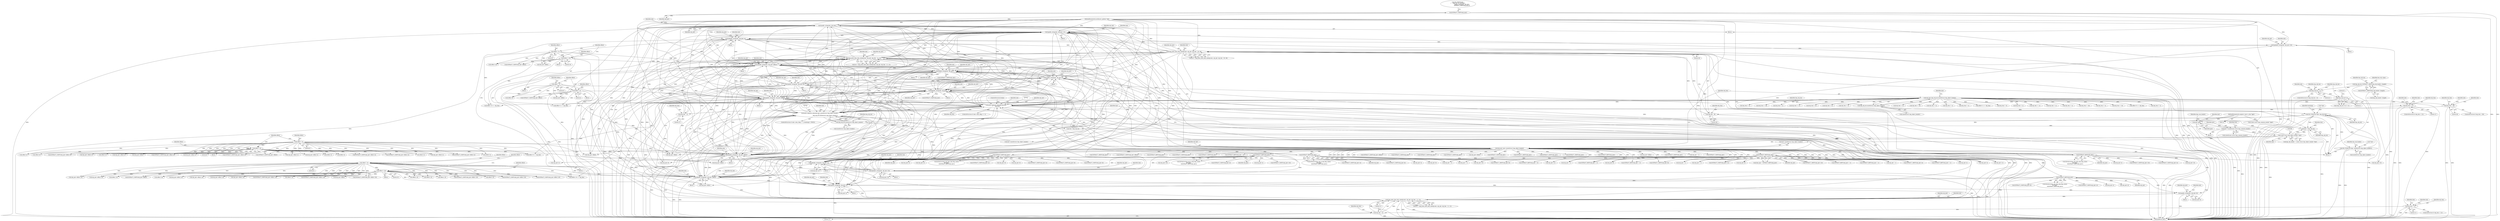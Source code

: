 digraph "0_tcpdump_d97e94223720684c6aa740ff219e0d19426c2220@pointer" {
"1000557" [label="(Call,EXTRACT_32BITS(obj_tptr))"];
"1000554" [label="(Call,ipaddr_string(ndo, obj_tptr))"];
"1001828" [label="(Call,ipaddr_string(ndo, obj_tptr+12))"];
"1000905" [label="(Call,lmp_print_data_link_subobjs(ndo, obj_tptr, obj_tlen - 36, 36))"];
"1000894" [label="(Call,ip6addr_string(ndo, obj_tptr+20))"];
"1000883" [label="(Call,ip6addr_string(ndo, obj_tptr+4))"];
"1000973" [label="(Call,lmp_print_data_link_subobjs(ndo, obj_tptr, obj_tlen - 12, 12))"];
"1001560" [label="(Call,ip6addr_string(ndo, obj_tptr+offset))"];
"1001195" [label="(Call,ipaddr_string(ndo, obj_tptr+offset))"];
"1000835" [label="(Call,lmp_print_data_link_subobjs(ndo, obj_tptr, obj_tlen - 12, 12))"];
"1000824" [label="(Call,ipaddr_string(ndo, obj_tptr+8))"];
"1000813" [label="(Call,ipaddr_string(ndo, obj_tptr+4))"];
"1001304" [label="(Call,ip6addr_string(ndo, obj_tptr+offset))"];
"1000721" [label="(Call,ip6addr_string(ndo, obj_tptr+20))"];
"1000710" [label="(Call,ip6addr_string(ndo, obj_tptr+4))"];
"1001924" [label="(Call,print_unknown_data(ndo,tptr+sizeof(struct lmp_object_header),\"\n\t    \",\n                               lmp_obj_len-sizeof(struct lmp_object_header)))"];
"1001908" [label="(Call,print_unknown_data(ndo,obj_tptr,\"\n\t    \",obj_tlen))"];
"1001530" [label="(Call,ipaddr_string(ndo, obj_tptr+offset))"];
"1000445" [label="(Call,ip6addr_string(ndo, obj_tptr))"];
"1000673" [label="(Call,ipaddr_string(ndo, obj_tptr+8))"];
"1000662" [label="(Call,ipaddr_string(ndo, obj_tptr+4))"];
"1000421" [label="(Call,ipaddr_string(ndo, obj_tptr))"];
"1000111" [label="(MethodParameterIn,netdissect_options *ndo)"];
"1000342" [label="(Call,obj_tptr=tptr+sizeof(struct lmp_object_header))"];
"1000265" [label="(Call,(const struct lmp_object_header *)tptr)"];
"1001935" [label="(Call,tptr+=lmp_obj_len)"];
"1000354" [label="(Call,ND_TCHECK2(*tptr, lmp_obj_len))"];
"1000258" [label="(Call,ND_TCHECK2(*tptr, sizeof(struct lmp_object_header)))"];
"1000350" [label="(Call,lmp_obj_len-sizeof(struct lmp_object_header))"];
"1000332" [label="(Call,lmp_obj_len % 4)"];
"1000321" [label="(Call,lmp_obj_len < 4)"];
"1000268" [label="(Call,lmp_obj_len=EXTRACT_16BITS(lmp_obj_header->length))"];
"1000270" [label="(Call,EXTRACT_16BITS(lmp_obj_header->length))"];
"1001931" [label="(Call,lmp_obj_len-sizeof(struct lmp_object_header))"];
"1000245" [label="(Call,tptr+=sizeof(const struct lmp_common_header))"];
"1000128" [label="(Call,tptr=pptr)"];
"1000112" [label="(MethodParameterIn,register const u_char *pptr)"];
"1000654" [label="(Call,EXTRACT_8BITS(obj_tptr))"];
"1001514" [label="(Call,offset = 0)"];
"1001539" [label="(Call,offset+=4)"];
"1000348" [label="(Call,obj_tlen=lmp_obj_len-sizeof(struct lmp_object_header))"];
"1000702" [label="(Call,EXTRACT_8BITS(obj_tptr))"];
"1001392" [label="(Call,offset+=20)"];
"1001288" [label="(Call,offset = 0)"];
"1000805" [label="(Call,EXTRACT_8BITS(obj_tptr))"];
"1000838" [label="(Call,obj_tlen - 12)"];
"1000788" [label="(Call,obj_tlen < 12)"];
"1001179" [label="(Call,offset = 0)"];
"1001283" [label="(Call,offset+=8)"];
"1001544" [label="(Call,offset = 0)"];
"1001569" [label="(Call,offset+=16)"];
"1000945" [label="(Call,EXTRACT_8BITS(obj_tptr))"];
"1000976" [label="(Call,obj_tlen - 12)"];
"1000928" [label="(Call,obj_tlen < 12)"];
"1000875" [label="(Call,EXTRACT_8BITS(obj_tptr))"];
"1000908" [label="(Call,obj_tlen - 36)"];
"1000858" [label="(Call,obj_tlen < 36)"];
"1001708" [label="(Call,EXTRACT_8BITS(obj_tptr))"];
"1001706" [label="(Call,link_type = EXTRACT_8BITS(obj_tptr))"];
"1001197" [label="(Call,obj_tptr+offset)"];
"1001544" [label="(Call,offset = 0)"];
"1001359" [label="(Call,EXTRACT_32BITS(obj_tptr+offset+16))"];
"1000269" [label="(Identifier,lmp_obj_len)"];
"1001413" [label="(Call,EXTRACT_32BITS(obj_tptr+offset))"];
"1000858" [label="(Call,obj_tlen < 36)"];
"1000953" [label="(Call,EXTRACT_32BITS(obj_tptr+4))"];
"1000968" [label="(Call,obj_tptr+8)"];
"1001933" [label="(Call,sizeof(struct lmp_object_header))"];
"1000352" [label="(Call,sizeof(struct lmp_object_header))"];
"1000258" [label="(Call,ND_TCHECK2(*tptr, sizeof(struct lmp_object_header)))"];
"1001912" [label="(Identifier,obj_tlen)"];
"1000655" [label="(Identifier,obj_tptr)"];
"1001348" [label="(Call,obj_tptr+offset+16)"];
"1001809" [label="(Call,EXTRACT_16BITS(obj_tptr+8))"];
"1001652" [label="(Call,EXTRACT_32BITS(obj_tptr))"];
"1000424" [label="(Call,EXTRACT_32BITS(obj_tptr))"];
"1000264" [label="(Identifier,lmp_obj_header)"];
"1000685" [label="(Call,obj_tlen != 36)"];
"1000718" [label="(Identifier,obj_tptr)"];
"1001930" [label="(Literal,\"\n\t    \")"];
"1000388" [label="(Call,EXTRACT_32BITS(obj_tptr))"];
"1001770" [label="(Call,EXTRACT_8BITS(obj_tptr + 2))"];
"1001322" [label="(Call,obj_tptr+offset+16)"];
"1000522" [label="(Call,EXTRACT_32BITS(obj_tptr))"];
"1000901" [label="(Identifier,obj_tptr)"];
"1001560" [label="(Call,ip6addr_string(ndo, obj_tptr+offset))"];
"1000813" [label="(Call,ipaddr_string(ndo, obj_tptr+4))"];
"1000446" [label="(Identifier,ndo)"];
"1000971" [label="(Call,ret = lmp_print_data_link_subobjs(ndo, obj_tptr, obj_tlen - 12, 12))"];
"1001332" [label="(Call,obj_tptr+offset+16)"];
"1000654" [label="(Call,EXTRACT_8BITS(obj_tptr))"];
"1001284" [label="(Identifier,offset)"];
"1000875" [label="(Call,EXTRACT_8BITS(obj_tptr))"];
"1001311" [label="(Identifier,obj_tptr)"];
"1000555" [label="(Identifier,ndo)"];
"1001932" [label="(Identifier,lmp_obj_len)"];
"1000445" [label="(Call,ip6addr_string(ndo, obj_tptr))"];
"1001414" [label="(Call,obj_tptr+offset)"];
"1000841" [label="(Literal,12)"];
"1000672" [label="(Block,)"];
"1000805" [label="(Call,EXTRACT_8BITS(obj_tptr))"];
"1000911" [label="(Literal,36)"];
"1001212" [label="(Call,EXTRACT_32BITS(obj_tptr+offset+4))"];
"1000790" [label="(Literal,12)"];
"1000500" [label="(Call,EXTRACT_32BITS(obj_tptr))"];
"1001758" [label="(Call,obj_tptr + 1)"];
"1001213" [label="(Call,obj_tptr+offset+4)"];
"1001134" [label="(Call,EXTRACT_16BITS(obj_tptr))"];
"1000507" [label="(Call,obj_tlen != 4)"];
"1000799" [label="(Identifier,ndo)"];
"1001913" [label="(ControlStructure,break;)"];
"1000788" [label="(Call,obj_tlen < 12)"];
"1001857" [label="(Call,EXTRACT_32BITS(obj_tptr))"];
"1000964" [label="(Call,obj_tptr+8)"];
"1000250" [label="(Identifier,tlen)"];
"1001297" [label="(Block,)"];
"1001194" [label="(Block,)"];
"1001939" [label="(Identifier,tlen)"];
"1001251" [label="(Call,obj_tptr+offset+4)"];
"1001709" [label="(Identifier,obj_tptr)"];
"1001177" [label="(Block,)"];
"1000586" [label="(Call,EXTRACT_16BITS(obj_tptr))"];
"1001005" [label="(Call,obj_tlen != 20)"];
"1001222" [label="(Call,EXTRACT_32BITS(obj_tptr+offset+4))"];
"1001926" [label="(Call,tptr+sizeof(struct lmp_object_header))"];
"1001925" [label="(Identifier,ndo)"];
"1000909" [label="(Identifier,obj_tlen)"];
"1001546" [label="(Literal,0)"];
"1000554" [label="(Call,ipaddr_string(ndo, obj_tptr))"];
"1000333" [label="(Identifier,lmp_obj_len)"];
"1000973" [label="(Call,lmp_print_data_link_subobjs(ndo, obj_tptr, obj_tlen - 12, 12))"];
"1000354" [label="(Call,ND_TCHECK2(*tptr, lmp_obj_len))"];
"1001833" [label="(Call,EXTRACT_32BITS(obj_tptr+12))"];
"1000447" [label="(Identifier,obj_tptr)"];
"1001683" [label="(Call,EXTRACT_8BITS(obj_tptr))"];
"1001385" [label="(Call,EXTRACT_32BITS(obj_tptr+offset+16))"];
"1001548" [label="(Call,offset+16 <= obj_tlen)"];
"1001537" [label="(Identifier,obj_tptr)"];
"1000703" [label="(Identifier,obj_tptr)"];
"1001290" [label="(Literal,0)"];
"1001215" [label="(Call,offset+4)"];
"1001531" [label="(Identifier,ndo)"];
"1001909" [label="(Identifier,ndo)"];
"1000420" [label="(Block,)"];
"1000335" [label="(Literal,0)"];
"1000837" [label="(Identifier,obj_tptr)"];
"1001401" [label="(Call,offset+8 <= obj_tlen)"];
"1001911" [label="(Literal,\"\n\t    \")"];
"1000321" [label="(Call,lmp_obj_len < 4)"];
"1000423" [label="(Identifier,obj_tptr)"];
"1001734" [label="(Call,EXTRACT_8BITS(obj_tptr + 1))"];
"1001202" [label="(Identifier,obj_tptr)"];
"1001937" [label="(Identifier,lmp_obj_len)"];
"1000356" [label="(Identifier,tptr)"];
"1000342" [label="(Call,obj_tptr=tptr+sizeof(struct lmp_object_header))"];
"1001914" [label="(ControlStructure,if (ndo->ndo_vflag > 1 || hexdump==TRUE))"];
"1001708" [label="(Call,EXTRACT_8BITS(obj_tptr))"];
"1000257" [label="(Block,)"];
"1001947" [label="(MethodReturn,RET)"];
"1001377" [label="(Call,EXTRACT_32BITS(obj_tptr+offset+16))"];
"1000448" [label="(Call,EXTRACT_32BITS(obj_tptr))"];
"1000406" [label="(Call,obj_tlen != 4)"];
"1000907" [label="(Identifier,obj_tptr)"];
"1000890" [label="(Call,obj_tptr+4)"];
"1001185" [label="(Identifier,offset)"];
"1001519" [label="(Call,offset+4)"];
"1001271" [label="(Call,offset+4)"];
"1000651" [label="(Call,bittok2str(lmp_obj_te_link_flag_values,\n\t\t\t\"none\",\n\t\t\tEXTRACT_8BITS(obj_tptr)))"];
"1000556" [label="(Identifier,obj_tptr)"];
"1001518" [label="(Call,offset+4 <= obj_tlen)"];
"1000711" [label="(Identifier,ndo)"];
"1000444" [label="(Block,)"];
"1000910" [label="(Literal,36)"];
"1001196" [label="(Identifier,ndo)"];
"1001771" [label="(Call,obj_tptr + 2)"];
"1000838" [label="(Call,obj_tlen - 12)"];
"1000836" [label="(Identifier,ndo)"];
"1001532" [label="(Call,obj_tptr+offset)"];
"1000974" [label="(Identifier,ndo)"];
"1000891" [label="(Identifier,obj_tptr)"];
"1001792" [label="(Call,obj_tptr+4)"];
"1001783" [label="(Call,obj_tptr + 3)"];
"1001739" [label="(Call,obj_tptr + 1)"];
"1000664" [label="(Call,obj_tptr+4)"];
"1001277" [label="(Call,obj_tptr+offset+4)"];
"1001800" [label="(Call,EXTRACT_16BITS(obj_tptr+6))"];
"1001334" [label="(Call,offset+16)"];
"1000958" [label="(Call,EXTRACT_32BITS(obj_tptr+4))"];
"1000860" [label="(Literal,36)"];
"1001293" [label="(Call,offset+20)"];
"1000831" [label="(Identifier,obj_tptr)"];
"1001827" [label="(Block,)"];
"1000323" [label="(Literal,4)"];
"1000275" [label="(Identifier,lmp_obj_ctype)"];
"1000840" [label="(Literal,12)"];
"1001520" [label="(Identifier,offset)"];
"1000820" [label="(Call,obj_tptr+4)"];
"1001931" [label="(Call,lmp_obj_len-sizeof(struct lmp_object_header))"];
"1001253" [label="(Call,offset+4)"];
"1001591" [label="(Call,obj_tptr+offset)"];
"1000668" [label="(Call,EXTRACT_32BITS(obj_tptr+4))"];
"1000332" [label="(Call,lmp_obj_len % 4)"];
"1000830" [label="(Call,obj_tptr+8)"];
"1001304" [label="(Call,ip6addr_string(ndo, obj_tptr+offset))"];
"1000906" [label="(Identifier,ndo)"];
"1001570" [label="(Identifier,offset)"];
"1001380" [label="(Call,offset+16)"];
"1001559" [label="(Block,)"];
"1000421" [label="(Call,ipaddr_string(ndo, obj_tptr))"];
"1000929" [label="(Identifier,obj_tlen)"];
"1000675" [label="(Call,obj_tptr+8)"];
"1000357" [label="(Identifier,lmp_obj_len)"];
"1000859" [label="(Identifier,obj_tlen)"];
"1000812" [label="(Block,)"];
"1000270" [label="(Call,EXTRACT_16BITS(lmp_obj_header->length))"];
"1000717" [label="(Call,obj_tptr+4)"];
"1000132" [label="(Identifier,lmp_com_header)"];
"1000899" [label="(Call,EXTRACT_32BITS(obj_tptr+20))"];
"1001565" [label="(Call,EXTRACT_32BITS(obj_tptr+offset))"];
"1000349" [label="(Identifier,obj_tlen)"];
"1001180" [label="(Identifier,offset)"];
"1000722" [label="(Identifier,ndo)"];
"1001782" [label="(Call,EXTRACT_8BITS(obj_tptr + 3))"];
"1000864" [label="(Identifier,ndo)"];
"1000334" [label="(Literal,4)"];
"1000662" [label="(Call,ipaddr_string(ndo, obj_tptr+4))"];
"1000927" [label="(ControlStructure,if (obj_tlen < 12))"];
"1000893" [label="(Block,)"];
"1000963" [label="(Call,EXTRACT_32BITS(obj_tptr+8))"];
"1001378" [label="(Call,obj_tptr+offset+16)"];
"1001285" [label="(Literal,8)"];
"1000680" [label="(Identifier,obj_tptr)"];
"1001179" [label="(Call,offset = 0)"];
"1000794" [label="(Identifier,ndo)"];
"1001362" [label="(Call,offset+16)"];
"1001184" [label="(Call,offset+8)"];
"1001536" [label="(Call,obj_tptr+offset)"];
"1000894" [label="(Call,ip6addr_string(ndo, obj_tptr+20))"];
"1000268" [label="(Call,lmp_obj_len=EXTRACT_16BITS(lmp_obj_header->length))"];
"1001269" [label="(Call,obj_tptr+offset+4)"];
"1000129" [label="(Identifier,tptr)"];
"1000976" [label="(Call,obj_tlen - 12)"];
"1001166" [label="(Call,EXTRACT_32BITS(obj_tptr))"];
"1000905" [label="(Call,lmp_print_data_link_subobjs(ndo, obj_tptr, obj_tlen - 36, 36))"];
"1001238" [label="(Call,EXTRACT_32BITS(obj_tptr+offset+4))"];
"1001549" [label="(Call,offset+16)"];
"1001562" [label="(Call,obj_tptr+offset)"];
"1001200" [label="(Call,EXTRACT_32BITS(obj_tptr+offset))"];
"1001892" [label="(Call,obj_tptr + 3)"];
"1000246" [label="(Identifier,tptr)"];
"1001834" [label="(Call,obj_tptr+12)"];
"1001550" [label="(Identifier,offset)"];
"1001241" [label="(Call,offset+4)"];
"1000806" [label="(Identifier,obj_tptr)"];
"1000259" [label="(Call,*tptr)"];
"1001539" [label="(Call,offset+=4)"];
"1001630" [label="(Call,EXTRACT_32BITS(obj_tptr))"];
"1000247" [label="(Call,sizeof(const struct lmp_common_header))"];
"1001276" [label="(Call,EXTRACT_32BITS(obj_tptr+offset+4))"];
"1001394" [label="(Literal,20)"];
"1000939" [label="(Identifier,ndo)"];
"1000702" [label="(Call,EXTRACT_8BITS(obj_tptr))"];
"1000359" [label="(Identifier,hexdump)"];
"1001303" [label="(Block,)"];
"1001306" [label="(Call,obj_tptr+offset)"];
"1000726" [label="(Call,EXTRACT_32BITS(obj_tptr+20))"];
"1001305" [label="(Identifier,ndo)"];
"1001541" [label="(Literal,4)"];
"1001347" [label="(Call,EXTRACT_32BITS(obj_tptr+offset+16))"];
"1001516" [label="(Literal,0)"];
"1001936" [label="(Identifier,tptr)"];
"1000908" [label="(Call,obj_tlen - 36)"];
"1000571" [label="(Call,obj_tlen != 4)"];
"1000975" [label="(Identifier,obj_tptr)"];
"1000959" [label="(Call,obj_tptr+4)"];
"1001188" [label="(Block,)"];
"1000678" [label="(Call,EXTRACT_32BITS(obj_tptr+8))"];
"1001225" [label="(Call,offset+4)"];
"1000557" [label="(Call,EXTRACT_32BITS(obj_tptr))"];
"1001360" [label="(Call,obj_tptr+offset+16)"];
"1000351" [label="(Identifier,lmp_obj_len)"];
"1001697" [label="(Call,obj_tlen != 16)"];
"1001022" [label="(Call,EXTRACT_16BITS(obj_tptr))"];
"1001735" [label="(Call,obj_tptr + 1)"];
"1000895" [label="(Identifier,ndo)"];
"1001250" [label="(Call,EXTRACT_32BITS(obj_tptr+offset+4))"];
"1001545" [label="(Identifier,offset)"];
"1000885" [label="(Call,obj_tptr+4)"];
"1001613" [label="(Call,obj_tlen != 4)"];
"1000733" [label="(Call,obj_tlen != 12)"];
"1000967" [label="(Call,EXTRACT_32BITS(obj_tptr+8))"];
"1000553" [label="(Block,)"];
"1001590" [label="(Call,EXTRACT_32BITS(obj_tptr+offset))"];
"1001830" [label="(Call,obj_tptr+12)"];
"1001840" [label="(Call,obj_tlen != 8)"];
"1001350" [label="(Call,offset+16)"];
"1000824" [label="(Call,ipaddr_string(ndo, obj_tptr+8))"];
"1000130" [label="(Identifier,pptr)"];
"1000946" [label="(Identifier,obj_tptr)"];
"1000712" [label="(Call,obj_tptr+4)"];
"1000721" [label="(Call,ip6addr_string(ndo, obj_tptr+20))"];
"1000674" [label="(Identifier,ndo)"];
"1000930" [label="(Literal,12)"];
"1000882" [label="(Block,)"];
"1000133" [label="(Call,(const struct lmp_common_header *)pptr)"];
"1000245" [label="(Call,tptr+=sizeof(const struct lmp_common_header))"];
"1001279" [label="(Call,offset+4)"];
"1000112" [label="(MethodParameterIn,register const u_char *pptr)"];
"1000815" [label="(Call,obj_tptr+4)"];
"1001239" [label="(Call,obj_tptr+offset+4)"];
"1000727" [label="(Call,obj_tptr+20)"];
"1000558" [label="(Identifier,obj_tptr)"];
"1000835" [label="(Call,lmp_print_data_link_subobjs(ndo, obj_tptr, obj_tlen - 12, 12))"];
"1001908" [label="(Call,print_unknown_data(ndo,obj_tptr,\"\n\t    \",obj_tlen))"];
"1001152" [label="(Call,obj_tlen != 4)"];
"1000954" [label="(Call,obj_tptr+4)"];
"1000355" [label="(Call,*tptr)"];
"1000422" [label="(Identifier,ndo)"];
"1001530" [label="(Call,ipaddr_string(ndo, obj_tptr+offset))"];
"1001529" [label="(Block,)"];
"1001321" [label="(Call,EXTRACT_32BITS(obj_tptr+offset+16))"];
"1000934" [label="(Identifier,ndo)"];
"1001201" [label="(Call,obj_tptr+offset)"];
"1001388" [label="(Call,offset+16)"];
"1000454" [label="(Call,obj_tlen != 4)"];
"1001283" [label="(Call,offset+=8)"];
"1001292" [label="(Call,offset+20 <= obj_tlen)"];
"1001753" [label="(Call,EXTRACT_8BITS(obj_tptr + 1))"];
"1001828" [label="(Call,ipaddr_string(ndo, obj_tptr+12))"];
"1001288" [label="(Call,offset = 0)"];
"1000889" [label="(Call,EXTRACT_32BITS(obj_tptr+4))"];
"1000320" [label="(ControlStructure,if (lmp_obj_len < 4))"];
"1001754" [label="(Call,obj_tptr + 1)"];
"1000942" [label="(Call,bittok2str(lmp_obj_data_link_flag_values,\n\t\t\t\"none\",\n\t\t\tEXTRACT_8BITS(obj_tptr)))"];
"1000265" [label="(Call,(const struct lmp_object_header *)tptr)"];
"1001810" [label="(Call,obj_tptr+8)"];
"1000977" [label="(Identifier,obj_tlen)"];
"1000322" [label="(Identifier,lmp_obj_len)"];
"1001910" [label="(Identifier,obj_tptr)"];
"1001818" [label="(Call,EXTRACT_16BITS(obj_tptr+10))"];
"1000539" [label="(Call,obj_tlen != 4)"];
"1001540" [label="(Identifier,offset)"];
"1000728" [label="(Identifier,obj_tptr)"];
"1001523" [label="(Block,)"];
"1000857" [label="(ControlStructure,if (obj_tlen < 36))"];
"1000750" [label="(Call,EXTRACT_8BITS(obj_tptr))"];
"1000709" [label="(Block,)"];
"1000111" [label="(MethodParameterIn,netdissect_options *ndo)"];
"1001553" [label="(Block,)"];
"1000263" [label="(Call,lmp_obj_header = (const struct lmp_object_header *)tptr)"];
"1001757" [label="(Call,EXTRACT_8BITS(obj_tptr + 1))"];
"1000343" [label="(Identifier,obj_tptr)"];
"1000267" [label="(Identifier,tptr)"];
"1001571" [label="(Literal,16)"];
"1000128" [label="(Call,tptr=pptr)"];
"1000271" [label="(Call,lmp_obj_header->length)"];
"1000430" [label="(Call,obj_tlen != 16)"];
"1001935" [label="(Call,tptr+=lmp_obj_len)"];
"1000710" [label="(Call,ip6addr_string(ndo, obj_tptr+4))"];
"1000723" [label="(Call,obj_tptr+20)"];
"1001635" [label="(Call,obj_tlen != 4)"];
"1001566" [label="(Call,obj_tptr+offset)"];
"1001567" [label="(Identifier,obj_tptr)"];
"1001791" [label="(Call,EXTRACT_16BITS(obj_tptr+4))"];
"1000945" [label="(Call,EXTRACT_8BITS(obj_tptr))"];
"1000485" [label="(Call,obj_tlen != 4)"];
"1001119" [label="(Call,obj_tlen != 4)"];
"1001578" [label="(Call,offset+4 <= obj_tlen)"];
"1001183" [label="(Call,offset+8 <= obj_tlen)"];
"1000903" [label="(Call,ret = lmp_print_data_link_subobjs(ndo, obj_tptr, obj_tlen - 36, 36))"];
"1001569" [label="(Call,offset+=16)"];
"1001561" [label="(Identifier,ndo)"];
"1000821" [label="(Identifier,obj_tptr)"];
"1000896" [label="(Call,obj_tptr+20)"];
"1000469" [label="(Call,EXTRACT_32BITS(obj_tptr))"];
"1001902" [label="(ControlStructure,if (ndo->ndo_vflag <= 1))"];
"1001514" [label="(Call,offset = 0)"];
"1000699" [label="(Call,bittok2str(lmp_obj_te_link_flag_values,\n\t\t\t\"none\",\n\t\t\tEXTRACT_8BITS(obj_tptr)))"];
"1000716" [label="(Call,EXTRACT_32BITS(obj_tptr+4))"];
"1000344" [label="(Call,tptr+sizeof(struct lmp_object_header))"];
"1000814" [label="(Identifier,ndo)"];
"1001289" [label="(Identifier,offset)"];
"1001331" [label="(Call,EXTRACT_32BITS(obj_tptr+offset+16))"];
"1000829" [label="(Call,EXTRACT_32BITS(obj_tptr+8))"];
"1001829" [label="(Identifier,ndo)"];
"1000604" [label="(Call,obj_tlen != 8)"];
"1000548" [label="(Call,ND_PRINT((ndo, \"\n\t    Node ID: %s (0x%08x)\",\n                       ipaddr_string(ndo, obj_tptr),\n                       EXTRACT_32BITS(obj_tptr))))"];
"1001294" [label="(Identifier,offset)"];
"1000373" [label="(Call,obj_tlen != 4)"];
"1000425" [label="(Identifier,obj_tptr)"];
"1000637" [label="(Call,obj_tlen != 12)"];
"1000869" [label="(Identifier,ndo)"];
"1000884" [label="(Identifier,ndo)"];
"1000449" [label="(Identifier,obj_tptr)"];
"1000327" [label="(Identifier,ndo)"];
"1000670" [label="(Identifier,obj_tptr)"];
"1000802" [label="(Call,bittok2str(lmp_obj_data_link_flag_values,\n\t\t\t\"none\",\n\t\t\tEXTRACT_8BITS(obj_tptr)))"];
"1000819" [label="(Call,EXTRACT_32BITS(obj_tptr+4))"];
"1000669" [label="(Call,obj_tptr+4)"];
"1000619" [label="(Call,EXTRACT_32BITS(obj_tptr))"];
"1001309" [label="(Call,EXTRACT_32BITS(obj_tptr+offset))"];
"1000720" [label="(Block,)"];
"1000825" [label="(Identifier,ndo)"];
"1001738" [label="(Call,EXTRACT_8BITS(obj_tptr + 1))"];
"1000673" [label="(Call,ipaddr_string(ndo, obj_tptr+8))"];
"1001386" [label="(Call,obj_tptr+offset+16)"];
"1001310" [label="(Call,obj_tptr+offset)"];
"1000823" [label="(Block,)"];
"1000350" [label="(Call,lmp_obj_len-sizeof(struct lmp_object_header))"];
"1000331" [label="(Call,(lmp_obj_len % 4) != 0)"];
"1000883" [label="(Call,ip6addr_string(ndo, obj_tptr+4))"];
"1000928" [label="(Call,obj_tlen < 12)"];
"1001801" [label="(Call,obj_tptr+6)"];
"1001324" [label="(Call,offset+16)"];
"1000787" [label="(ControlStructure,if (obj_tlen < 12))"];
"1000900" [label="(Call,obj_tptr+20)"];
"1001268" [label="(Call,EXTRACT_32BITS(obj_tptr+offset+4))"];
"1001874" [label="(Call,obj_tlen != 4)"];
"1000789" [label="(Identifier,obj_tlen)"];
"1001938" [label="(Call,tlen-=lmp_obj_len)"];
"1001891" [label="(Call,EXTRACT_8BITS(obj_tptr + 3))"];
"1000661" [label="(Block,)"];
"1001512" [label="(Block,)"];
"1001181" [label="(Literal,0)"];
"1000679" [label="(Call,obj_tptr+8)"];
"1000833" [label="(Call,ret = lmp_print_data_link_subobjs(ndo, obj_tptr, obj_tlen - 12, 12))"];
"1000978" [label="(Literal,12)"];
"1001223" [label="(Call,obj_tptr+offset+4)"];
"1001392" [label="(Call,offset+=20)"];
"1001535" [label="(Call,EXTRACT_32BITS(obj_tptr+offset))"];
"1000663" [label="(Identifier,ndo)"];
"1001515" [label="(Identifier,offset)"];
"1000839" [label="(Identifier,obj_tlen)"];
"1001924" [label="(Call,print_unknown_data(ndo,tptr+sizeof(struct lmp_object_header),\"\n\t    \",\n                               lmp_obj_len-sizeof(struct lmp_object_header)))"];
"1000348" [label="(Call,obj_tlen=lmp_obj_len-sizeof(struct lmp_object_header))"];
"1000261" [label="(Call,sizeof(struct lmp_object_header))"];
"1001393" [label="(Identifier,offset)"];
"1001195" [label="(Call,ipaddr_string(ndo, obj_tptr+offset))"];
"1001819" [label="(Call,obj_tptr+10)"];
"1001835" [label="(Identifier,obj_tptr)"];
"1000979" [label="(Literal,12)"];
"1000114" [label="(Block,)"];
"1000872" [label="(Call,bittok2str(lmp_obj_data_link_flag_values,\n\t\t\t\"none\",\n\t\t\tEXTRACT_8BITS(obj_tptr)))"];
"1001666" [label="(Call,obj_tlen != 4)"];
"1000826" [label="(Call,obj_tptr+8)"];
"1000876" [label="(Identifier,obj_tptr)"];
"1000557" -> "1000553"  [label="AST: "];
"1000557" -> "1000558"  [label="CFG: "];
"1000558" -> "1000557"  [label="AST: "];
"1000548" -> "1000557"  [label="CFG: "];
"1000557" -> "1001947"  [label="DDG: "];
"1000557" -> "1001947"  [label="DDG: "];
"1000554" -> "1000557"  [label="DDG: "];
"1000554" -> "1000553"  [label="AST: "];
"1000554" -> "1000556"  [label="CFG: "];
"1000555" -> "1000554"  [label="AST: "];
"1000556" -> "1000554"  [label="AST: "];
"1000558" -> "1000554"  [label="CFG: "];
"1000554" -> "1001947"  [label="DDG: "];
"1000554" -> "1001947"  [label="DDG: "];
"1000554" -> "1000421"  [label="DDG: "];
"1000554" -> "1000445"  [label="DDG: "];
"1001828" -> "1000554"  [label="DDG: "];
"1000905" -> "1000554"  [label="DDG: "];
"1000973" -> "1000554"  [label="DDG: "];
"1001560" -> "1000554"  [label="DDG: "];
"1001195" -> "1000554"  [label="DDG: "];
"1000835" -> "1000554"  [label="DDG: "];
"1001304" -> "1000554"  [label="DDG: "];
"1000721" -> "1000554"  [label="DDG: "];
"1001924" -> "1000554"  [label="DDG: "];
"1001908" -> "1000554"  [label="DDG: "];
"1001530" -> "1000554"  [label="DDG: "];
"1000445" -> "1000554"  [label="DDG: "];
"1000673" -> "1000554"  [label="DDG: "];
"1000421" -> "1000554"  [label="DDG: "];
"1000111" -> "1000554"  [label="DDG: "];
"1000342" -> "1000554"  [label="DDG: "];
"1000554" -> "1000662"  [label="DDG: "];
"1000554" -> "1000710"  [label="DDG: "];
"1000554" -> "1000813"  [label="DDG: "];
"1000554" -> "1000883"  [label="DDG: "];
"1000554" -> "1000973"  [label="DDG: "];
"1000554" -> "1001195"  [label="DDG: "];
"1000554" -> "1001304"  [label="DDG: "];
"1000554" -> "1001530"  [label="DDG: "];
"1000554" -> "1001560"  [label="DDG: "];
"1000554" -> "1001828"  [label="DDG: "];
"1000554" -> "1001908"  [label="DDG: "];
"1000554" -> "1001924"  [label="DDG: "];
"1001828" -> "1001827"  [label="AST: "];
"1001828" -> "1001830"  [label="CFG: "];
"1001829" -> "1001828"  [label="AST: "];
"1001830" -> "1001828"  [label="AST: "];
"1001835" -> "1001828"  [label="CFG: "];
"1001828" -> "1001947"  [label="DDG: "];
"1001828" -> "1001947"  [label="DDG: "];
"1001828" -> "1000421"  [label="DDG: "];
"1001828" -> "1000445"  [label="DDG: "];
"1001828" -> "1000662"  [label="DDG: "];
"1001828" -> "1000710"  [label="DDG: "];
"1001828" -> "1000813"  [label="DDG: "];
"1001828" -> "1000883"  [label="DDG: "];
"1001828" -> "1000973"  [label="DDG: "];
"1001828" -> "1001195"  [label="DDG: "];
"1001828" -> "1001304"  [label="DDG: "];
"1001828" -> "1001530"  [label="DDG: "];
"1001828" -> "1001560"  [label="DDG: "];
"1000905" -> "1001828"  [label="DDG: "];
"1000973" -> "1001828"  [label="DDG: "];
"1001560" -> "1001828"  [label="DDG: "];
"1001195" -> "1001828"  [label="DDG: "];
"1000835" -> "1001828"  [label="DDG: "];
"1001304" -> "1001828"  [label="DDG: "];
"1000721" -> "1001828"  [label="DDG: "];
"1001924" -> "1001828"  [label="DDG: "];
"1001908" -> "1001828"  [label="DDG: "];
"1001530" -> "1001828"  [label="DDG: "];
"1000445" -> "1001828"  [label="DDG: "];
"1000673" -> "1001828"  [label="DDG: "];
"1000421" -> "1001828"  [label="DDG: "];
"1000111" -> "1001828"  [label="DDG: "];
"1001708" -> "1001828"  [label="DDG: "];
"1000342" -> "1001828"  [label="DDG: "];
"1001828" -> "1001908"  [label="DDG: "];
"1001828" -> "1001924"  [label="DDG: "];
"1000905" -> "1000903"  [label="AST: "];
"1000905" -> "1000911"  [label="CFG: "];
"1000906" -> "1000905"  [label="AST: "];
"1000907" -> "1000905"  [label="AST: "];
"1000908" -> "1000905"  [label="AST: "];
"1000911" -> "1000905"  [label="AST: "];
"1000903" -> "1000905"  [label="CFG: "];
"1000905" -> "1001947"  [label="DDG: "];
"1000905" -> "1001947"  [label="DDG: "];
"1000905" -> "1001947"  [label="DDG: "];
"1000905" -> "1000421"  [label="DDG: "];
"1000905" -> "1000445"  [label="DDG: "];
"1000905" -> "1000662"  [label="DDG: "];
"1000905" -> "1000710"  [label="DDG: "];
"1000905" -> "1000813"  [label="DDG: "];
"1000905" -> "1000883"  [label="DDG: "];
"1000905" -> "1000903"  [label="DDG: "];
"1000905" -> "1000903"  [label="DDG: "];
"1000905" -> "1000903"  [label="DDG: "];
"1000905" -> "1000903"  [label="DDG: "];
"1000894" -> "1000905"  [label="DDG: "];
"1000111" -> "1000905"  [label="DDG: "];
"1000875" -> "1000905"  [label="DDG: "];
"1000908" -> "1000905"  [label="DDG: "];
"1000908" -> "1000905"  [label="DDG: "];
"1000905" -> "1000973"  [label="DDG: "];
"1000905" -> "1001195"  [label="DDG: "];
"1000905" -> "1001304"  [label="DDG: "];
"1000905" -> "1001530"  [label="DDG: "];
"1000905" -> "1001560"  [label="DDG: "];
"1000905" -> "1001908"  [label="DDG: "];
"1000905" -> "1001924"  [label="DDG: "];
"1000894" -> "1000893"  [label="AST: "];
"1000894" -> "1000896"  [label="CFG: "];
"1000895" -> "1000894"  [label="AST: "];
"1000896" -> "1000894"  [label="AST: "];
"1000901" -> "1000894"  [label="CFG: "];
"1000894" -> "1001947"  [label="DDG: "];
"1000883" -> "1000894"  [label="DDG: "];
"1000111" -> "1000894"  [label="DDG: "];
"1000875" -> "1000894"  [label="DDG: "];
"1000883" -> "1000882"  [label="AST: "];
"1000883" -> "1000885"  [label="CFG: "];
"1000884" -> "1000883"  [label="AST: "];
"1000885" -> "1000883"  [label="AST: "];
"1000891" -> "1000883"  [label="CFG: "];
"1000883" -> "1001947"  [label="DDG: "];
"1000973" -> "1000883"  [label="DDG: "];
"1001560" -> "1000883"  [label="DDG: "];
"1001195" -> "1000883"  [label="DDG: "];
"1000835" -> "1000883"  [label="DDG: "];
"1001304" -> "1000883"  [label="DDG: "];
"1000721" -> "1000883"  [label="DDG: "];
"1001924" -> "1000883"  [label="DDG: "];
"1001908" -> "1000883"  [label="DDG: "];
"1001530" -> "1000883"  [label="DDG: "];
"1000445" -> "1000883"  [label="DDG: "];
"1000673" -> "1000883"  [label="DDG: "];
"1000421" -> "1000883"  [label="DDG: "];
"1000111" -> "1000883"  [label="DDG: "];
"1000875" -> "1000883"  [label="DDG: "];
"1000973" -> "1000971"  [label="AST: "];
"1000973" -> "1000979"  [label="CFG: "];
"1000974" -> "1000973"  [label="AST: "];
"1000975" -> "1000973"  [label="AST: "];
"1000976" -> "1000973"  [label="AST: "];
"1000979" -> "1000973"  [label="AST: "];
"1000971" -> "1000973"  [label="CFG: "];
"1000973" -> "1001947"  [label="DDG: "];
"1000973" -> "1001947"  [label="DDG: "];
"1000973" -> "1001947"  [label="DDG: "];
"1000973" -> "1000421"  [label="DDG: "];
"1000973" -> "1000445"  [label="DDG: "];
"1000973" -> "1000662"  [label="DDG: "];
"1000973" -> "1000710"  [label="DDG: "];
"1000973" -> "1000813"  [label="DDG: "];
"1000973" -> "1000971"  [label="DDG: "];
"1000973" -> "1000971"  [label="DDG: "];
"1000973" -> "1000971"  [label="DDG: "];
"1000973" -> "1000971"  [label="DDG: "];
"1001560" -> "1000973"  [label="DDG: "];
"1001195" -> "1000973"  [label="DDG: "];
"1000835" -> "1000973"  [label="DDG: "];
"1001304" -> "1000973"  [label="DDG: "];
"1000721" -> "1000973"  [label="DDG: "];
"1001924" -> "1000973"  [label="DDG: "];
"1001908" -> "1000973"  [label="DDG: "];
"1001530" -> "1000973"  [label="DDG: "];
"1000445" -> "1000973"  [label="DDG: "];
"1000673" -> "1000973"  [label="DDG: "];
"1000421" -> "1000973"  [label="DDG: "];
"1000111" -> "1000973"  [label="DDG: "];
"1000945" -> "1000973"  [label="DDG: "];
"1000976" -> "1000973"  [label="DDG: "];
"1000976" -> "1000973"  [label="DDG: "];
"1000973" -> "1001195"  [label="DDG: "];
"1000973" -> "1001304"  [label="DDG: "];
"1000973" -> "1001530"  [label="DDG: "];
"1000973" -> "1001560"  [label="DDG: "];
"1000973" -> "1001908"  [label="DDG: "];
"1000973" -> "1001924"  [label="DDG: "];
"1001560" -> "1001559"  [label="AST: "];
"1001560" -> "1001562"  [label="CFG: "];
"1001561" -> "1001560"  [label="AST: "];
"1001562" -> "1001560"  [label="AST: "];
"1001567" -> "1001560"  [label="CFG: "];
"1001560" -> "1001947"  [label="DDG: "];
"1001560" -> "1001947"  [label="DDG: "];
"1001560" -> "1000421"  [label="DDG: "];
"1001560" -> "1000445"  [label="DDG: "];
"1001560" -> "1000662"  [label="DDG: "];
"1001560" -> "1000710"  [label="DDG: "];
"1001560" -> "1000813"  [label="DDG: "];
"1001560" -> "1001195"  [label="DDG: "];
"1001560" -> "1001304"  [label="DDG: "];
"1001560" -> "1001530"  [label="DDG: "];
"1001195" -> "1001560"  [label="DDG: "];
"1000835" -> "1001560"  [label="DDG: "];
"1001304" -> "1001560"  [label="DDG: "];
"1000721" -> "1001560"  [label="DDG: "];
"1001924" -> "1001560"  [label="DDG: "];
"1001908" -> "1001560"  [label="DDG: "];
"1001530" -> "1001560"  [label="DDG: "];
"1000445" -> "1001560"  [label="DDG: "];
"1000673" -> "1001560"  [label="DDG: "];
"1000421" -> "1001560"  [label="DDG: "];
"1000111" -> "1001560"  [label="DDG: "];
"1000342" -> "1001560"  [label="DDG: "];
"1001544" -> "1001560"  [label="DDG: "];
"1001569" -> "1001560"  [label="DDG: "];
"1001560" -> "1001908"  [label="DDG: "];
"1001560" -> "1001924"  [label="DDG: "];
"1001195" -> "1001194"  [label="AST: "];
"1001195" -> "1001197"  [label="CFG: "];
"1001196" -> "1001195"  [label="AST: "];
"1001197" -> "1001195"  [label="AST: "];
"1001202" -> "1001195"  [label="CFG: "];
"1001195" -> "1001947"  [label="DDG: "];
"1001195" -> "1001947"  [label="DDG: "];
"1001195" -> "1000421"  [label="DDG: "];
"1001195" -> "1000445"  [label="DDG: "];
"1001195" -> "1000662"  [label="DDG: "];
"1001195" -> "1000710"  [label="DDG: "];
"1001195" -> "1000813"  [label="DDG: "];
"1000835" -> "1001195"  [label="DDG: "];
"1001304" -> "1001195"  [label="DDG: "];
"1000721" -> "1001195"  [label="DDG: "];
"1001924" -> "1001195"  [label="DDG: "];
"1001908" -> "1001195"  [label="DDG: "];
"1001530" -> "1001195"  [label="DDG: "];
"1000445" -> "1001195"  [label="DDG: "];
"1000673" -> "1001195"  [label="DDG: "];
"1000421" -> "1001195"  [label="DDG: "];
"1000111" -> "1001195"  [label="DDG: "];
"1000342" -> "1001195"  [label="DDG: "];
"1001179" -> "1001195"  [label="DDG: "];
"1001283" -> "1001195"  [label="DDG: "];
"1001195" -> "1001304"  [label="DDG: "];
"1001195" -> "1001530"  [label="DDG: "];
"1001195" -> "1001908"  [label="DDG: "];
"1001195" -> "1001924"  [label="DDG: "];
"1000835" -> "1000833"  [label="AST: "];
"1000835" -> "1000841"  [label="CFG: "];
"1000836" -> "1000835"  [label="AST: "];
"1000837" -> "1000835"  [label="AST: "];
"1000838" -> "1000835"  [label="AST: "];
"1000841" -> "1000835"  [label="AST: "];
"1000833" -> "1000835"  [label="CFG: "];
"1000835" -> "1001947"  [label="DDG: "];
"1000835" -> "1001947"  [label="DDG: "];
"1000835" -> "1001947"  [label="DDG: "];
"1000835" -> "1000421"  [label="DDG: "];
"1000835" -> "1000445"  [label="DDG: "];
"1000835" -> "1000662"  [label="DDG: "];
"1000835" -> "1000710"  [label="DDG: "];
"1000835" -> "1000813"  [label="DDG: "];
"1000835" -> "1000833"  [label="DDG: "];
"1000835" -> "1000833"  [label="DDG: "];
"1000835" -> "1000833"  [label="DDG: "];
"1000835" -> "1000833"  [label="DDG: "];
"1000824" -> "1000835"  [label="DDG: "];
"1000111" -> "1000835"  [label="DDG: "];
"1000805" -> "1000835"  [label="DDG: "];
"1000838" -> "1000835"  [label="DDG: "];
"1000838" -> "1000835"  [label="DDG: "];
"1000835" -> "1001304"  [label="DDG: "];
"1000835" -> "1001530"  [label="DDG: "];
"1000835" -> "1001908"  [label="DDG: "];
"1000835" -> "1001924"  [label="DDG: "];
"1000824" -> "1000823"  [label="AST: "];
"1000824" -> "1000826"  [label="CFG: "];
"1000825" -> "1000824"  [label="AST: "];
"1000826" -> "1000824"  [label="AST: "];
"1000831" -> "1000824"  [label="CFG: "];
"1000824" -> "1001947"  [label="DDG: "];
"1000813" -> "1000824"  [label="DDG: "];
"1000111" -> "1000824"  [label="DDG: "];
"1000805" -> "1000824"  [label="DDG: "];
"1000813" -> "1000812"  [label="AST: "];
"1000813" -> "1000815"  [label="CFG: "];
"1000814" -> "1000813"  [label="AST: "];
"1000815" -> "1000813"  [label="AST: "];
"1000821" -> "1000813"  [label="CFG: "];
"1000813" -> "1001947"  [label="DDG: "];
"1001304" -> "1000813"  [label="DDG: "];
"1000721" -> "1000813"  [label="DDG: "];
"1001924" -> "1000813"  [label="DDG: "];
"1001908" -> "1000813"  [label="DDG: "];
"1001530" -> "1000813"  [label="DDG: "];
"1000445" -> "1000813"  [label="DDG: "];
"1000673" -> "1000813"  [label="DDG: "];
"1000421" -> "1000813"  [label="DDG: "];
"1000111" -> "1000813"  [label="DDG: "];
"1000805" -> "1000813"  [label="DDG: "];
"1001304" -> "1001303"  [label="AST: "];
"1001304" -> "1001306"  [label="CFG: "];
"1001305" -> "1001304"  [label="AST: "];
"1001306" -> "1001304"  [label="AST: "];
"1001311" -> "1001304"  [label="CFG: "];
"1001304" -> "1001947"  [label="DDG: "];
"1001304" -> "1001947"  [label="DDG: "];
"1001304" -> "1000421"  [label="DDG: "];
"1001304" -> "1000445"  [label="DDG: "];
"1001304" -> "1000662"  [label="DDG: "];
"1001304" -> "1000710"  [label="DDG: "];
"1000721" -> "1001304"  [label="DDG: "];
"1001924" -> "1001304"  [label="DDG: "];
"1001908" -> "1001304"  [label="DDG: "];
"1001530" -> "1001304"  [label="DDG: "];
"1000445" -> "1001304"  [label="DDG: "];
"1000673" -> "1001304"  [label="DDG: "];
"1000421" -> "1001304"  [label="DDG: "];
"1000111" -> "1001304"  [label="DDG: "];
"1000342" -> "1001304"  [label="DDG: "];
"1001392" -> "1001304"  [label="DDG: "];
"1001288" -> "1001304"  [label="DDG: "];
"1001304" -> "1001530"  [label="DDG: "];
"1001304" -> "1001908"  [label="DDG: "];
"1001304" -> "1001924"  [label="DDG: "];
"1000721" -> "1000720"  [label="AST: "];
"1000721" -> "1000723"  [label="CFG: "];
"1000722" -> "1000721"  [label="AST: "];
"1000723" -> "1000721"  [label="AST: "];
"1000728" -> "1000721"  [label="CFG: "];
"1000721" -> "1001947"  [label="DDG: "];
"1000721" -> "1001947"  [label="DDG: "];
"1000721" -> "1000421"  [label="DDG: "];
"1000721" -> "1000445"  [label="DDG: "];
"1000721" -> "1000662"  [label="DDG: "];
"1000721" -> "1000710"  [label="DDG: "];
"1000710" -> "1000721"  [label="DDG: "];
"1000111" -> "1000721"  [label="DDG: "];
"1000702" -> "1000721"  [label="DDG: "];
"1000721" -> "1001530"  [label="DDG: "];
"1000721" -> "1001908"  [label="DDG: "];
"1000721" -> "1001924"  [label="DDG: "];
"1000710" -> "1000709"  [label="AST: "];
"1000710" -> "1000712"  [label="CFG: "];
"1000711" -> "1000710"  [label="AST: "];
"1000712" -> "1000710"  [label="AST: "];
"1000718" -> "1000710"  [label="CFG: "];
"1000710" -> "1001947"  [label="DDG: "];
"1001924" -> "1000710"  [label="DDG: "];
"1001908" -> "1000710"  [label="DDG: "];
"1001530" -> "1000710"  [label="DDG: "];
"1000445" -> "1000710"  [label="DDG: "];
"1000673" -> "1000710"  [label="DDG: "];
"1000421" -> "1000710"  [label="DDG: "];
"1000111" -> "1000710"  [label="DDG: "];
"1000702" -> "1000710"  [label="DDG: "];
"1001924" -> "1001914"  [label="AST: "];
"1001924" -> "1001931"  [label="CFG: "];
"1001925" -> "1001924"  [label="AST: "];
"1001926" -> "1001924"  [label="AST: "];
"1001930" -> "1001924"  [label="AST: "];
"1001931" -> "1001924"  [label="AST: "];
"1001936" -> "1001924"  [label="CFG: "];
"1001924" -> "1001947"  [label="DDG: "];
"1001924" -> "1001947"  [label="DDG: "];
"1001924" -> "1001947"  [label="DDG: "];
"1001924" -> "1001947"  [label="DDG: "];
"1001924" -> "1000421"  [label="DDG: "];
"1001924" -> "1000445"  [label="DDG: "];
"1001924" -> "1000662"  [label="DDG: "];
"1001924" -> "1001530"  [label="DDG: "];
"1001924" -> "1001908"  [label="DDG: "];
"1001908" -> "1001924"  [label="DDG: "];
"1001530" -> "1001924"  [label="DDG: "];
"1000445" -> "1001924"  [label="DDG: "];
"1000673" -> "1001924"  [label="DDG: "];
"1000421" -> "1001924"  [label="DDG: "];
"1000111" -> "1001924"  [label="DDG: "];
"1000265" -> "1001924"  [label="DDG: "];
"1001931" -> "1001924"  [label="DDG: "];
"1001908" -> "1001902"  [label="AST: "];
"1001908" -> "1001912"  [label="CFG: "];
"1001909" -> "1001908"  [label="AST: "];
"1001910" -> "1001908"  [label="AST: "];
"1001911" -> "1001908"  [label="AST: "];
"1001912" -> "1001908"  [label="AST: "];
"1001913" -> "1001908"  [label="CFG: "];
"1001908" -> "1001947"  [label="DDG: "];
"1001908" -> "1001947"  [label="DDG: "];
"1001908" -> "1001947"  [label="DDG: "];
"1001908" -> "1001947"  [label="DDG: "];
"1001908" -> "1000421"  [label="DDG: "];
"1001908" -> "1000445"  [label="DDG: "];
"1001908" -> "1000662"  [label="DDG: "];
"1001908" -> "1001530"  [label="DDG: "];
"1001530" -> "1001908"  [label="DDG: "];
"1000445" -> "1001908"  [label="DDG: "];
"1000673" -> "1001908"  [label="DDG: "];
"1000421" -> "1001908"  [label="DDG: "];
"1000111" -> "1001908"  [label="DDG: "];
"1000342" -> "1001908"  [label="DDG: "];
"1000348" -> "1001908"  [label="DDG: "];
"1001530" -> "1001529"  [label="AST: "];
"1001530" -> "1001532"  [label="CFG: "];
"1001531" -> "1001530"  [label="AST: "];
"1001532" -> "1001530"  [label="AST: "];
"1001537" -> "1001530"  [label="CFG: "];
"1001530" -> "1001947"  [label="DDG: "];
"1001530" -> "1001947"  [label="DDG: "];
"1001530" -> "1000421"  [label="DDG: "];
"1001530" -> "1000445"  [label="DDG: "];
"1001530" -> "1000662"  [label="DDG: "];
"1000445" -> "1001530"  [label="DDG: "];
"1000673" -> "1001530"  [label="DDG: "];
"1000421" -> "1001530"  [label="DDG: "];
"1000111" -> "1001530"  [label="DDG: "];
"1000342" -> "1001530"  [label="DDG: "];
"1001514" -> "1001530"  [label="DDG: "];
"1001539" -> "1001530"  [label="DDG: "];
"1000445" -> "1000444"  [label="AST: "];
"1000445" -> "1000447"  [label="CFG: "];
"1000446" -> "1000445"  [label="AST: "];
"1000447" -> "1000445"  [label="AST: "];
"1000449" -> "1000445"  [label="CFG: "];
"1000445" -> "1001947"  [label="DDG: "];
"1000445" -> "1001947"  [label="DDG: "];
"1000445" -> "1000421"  [label="DDG: "];
"1000673" -> "1000445"  [label="DDG: "];
"1000421" -> "1000445"  [label="DDG: "];
"1000111" -> "1000445"  [label="DDG: "];
"1000342" -> "1000445"  [label="DDG: "];
"1000445" -> "1000448"  [label="DDG: "];
"1000445" -> "1000662"  [label="DDG: "];
"1000673" -> "1000672"  [label="AST: "];
"1000673" -> "1000675"  [label="CFG: "];
"1000674" -> "1000673"  [label="AST: "];
"1000675" -> "1000673"  [label="AST: "];
"1000680" -> "1000673"  [label="CFG: "];
"1000673" -> "1001947"  [label="DDG: "];
"1000673" -> "1001947"  [label="DDG: "];
"1000673" -> "1000421"  [label="DDG: "];
"1000673" -> "1000662"  [label="DDG: "];
"1000662" -> "1000673"  [label="DDG: "];
"1000111" -> "1000673"  [label="DDG: "];
"1000654" -> "1000673"  [label="DDG: "];
"1000662" -> "1000661"  [label="AST: "];
"1000662" -> "1000664"  [label="CFG: "];
"1000663" -> "1000662"  [label="AST: "];
"1000664" -> "1000662"  [label="AST: "];
"1000670" -> "1000662"  [label="CFG: "];
"1000662" -> "1001947"  [label="DDG: "];
"1000421" -> "1000662"  [label="DDG: "];
"1000111" -> "1000662"  [label="DDG: "];
"1000654" -> "1000662"  [label="DDG: "];
"1000421" -> "1000420"  [label="AST: "];
"1000421" -> "1000423"  [label="CFG: "];
"1000422" -> "1000421"  [label="AST: "];
"1000423" -> "1000421"  [label="AST: "];
"1000425" -> "1000421"  [label="CFG: "];
"1000421" -> "1001947"  [label="DDG: "];
"1000421" -> "1001947"  [label="DDG: "];
"1000111" -> "1000421"  [label="DDG: "];
"1000342" -> "1000421"  [label="DDG: "];
"1000421" -> "1000424"  [label="DDG: "];
"1000111" -> "1000110"  [label="AST: "];
"1000111" -> "1001947"  [label="DDG: "];
"1000342" -> "1000257"  [label="AST: "];
"1000342" -> "1000344"  [label="CFG: "];
"1000343" -> "1000342"  [label="AST: "];
"1000344" -> "1000342"  [label="AST: "];
"1000349" -> "1000342"  [label="CFG: "];
"1000342" -> "1001947"  [label="DDG: "];
"1000342" -> "1001947"  [label="DDG: "];
"1000265" -> "1000342"  [label="DDG: "];
"1000342" -> "1000388"  [label="DDG: "];
"1000342" -> "1000469"  [label="DDG: "];
"1000342" -> "1000500"  [label="DDG: "];
"1000342" -> "1000522"  [label="DDG: "];
"1000342" -> "1000586"  [label="DDG: "];
"1000342" -> "1000619"  [label="DDG: "];
"1000342" -> "1000654"  [label="DDG: "];
"1000342" -> "1000702"  [label="DDG: "];
"1000342" -> "1000750"  [label="DDG: "];
"1000342" -> "1000805"  [label="DDG: "];
"1000342" -> "1000875"  [label="DDG: "];
"1000342" -> "1000945"  [label="DDG: "];
"1000342" -> "1001022"  [label="DDG: "];
"1000342" -> "1001134"  [label="DDG: "];
"1000342" -> "1001166"  [label="DDG: "];
"1000342" -> "1001197"  [label="DDG: "];
"1000342" -> "1001306"  [label="DDG: "];
"1000342" -> "1001413"  [label="DDG: "];
"1000342" -> "1001414"  [label="DDG: "];
"1000342" -> "1001532"  [label="DDG: "];
"1000342" -> "1001562"  [label="DDG: "];
"1000342" -> "1001590"  [label="DDG: "];
"1000342" -> "1001591"  [label="DDG: "];
"1000342" -> "1001630"  [label="DDG: "];
"1000342" -> "1001652"  [label="DDG: "];
"1000342" -> "1001683"  [label="DDG: "];
"1000342" -> "1001708"  [label="DDG: "];
"1000342" -> "1001734"  [label="DDG: "];
"1000342" -> "1001735"  [label="DDG: "];
"1000342" -> "1001738"  [label="DDG: "];
"1000342" -> "1001739"  [label="DDG: "];
"1000342" -> "1001753"  [label="DDG: "];
"1000342" -> "1001754"  [label="DDG: "];
"1000342" -> "1001757"  [label="DDG: "];
"1000342" -> "1001758"  [label="DDG: "];
"1000342" -> "1001770"  [label="DDG: "];
"1000342" -> "1001771"  [label="DDG: "];
"1000342" -> "1001782"  [label="DDG: "];
"1000342" -> "1001783"  [label="DDG: "];
"1000342" -> "1001791"  [label="DDG: "];
"1000342" -> "1001792"  [label="DDG: "];
"1000342" -> "1001800"  [label="DDG: "];
"1000342" -> "1001801"  [label="DDG: "];
"1000342" -> "1001809"  [label="DDG: "];
"1000342" -> "1001810"  [label="DDG: "];
"1000342" -> "1001818"  [label="DDG: "];
"1000342" -> "1001819"  [label="DDG: "];
"1000342" -> "1001830"  [label="DDG: "];
"1000342" -> "1001833"  [label="DDG: "];
"1000342" -> "1001834"  [label="DDG: "];
"1000342" -> "1001857"  [label="DDG: "];
"1000342" -> "1001891"  [label="DDG: "];
"1000342" -> "1001892"  [label="DDG: "];
"1000265" -> "1000263"  [label="AST: "];
"1000265" -> "1000267"  [label="CFG: "];
"1000266" -> "1000265"  [label="AST: "];
"1000267" -> "1000265"  [label="AST: "];
"1000263" -> "1000265"  [label="CFG: "];
"1000265" -> "1001947"  [label="DDG: "];
"1000265" -> "1000263"  [label="DDG: "];
"1001935" -> "1000265"  [label="DDG: "];
"1000245" -> "1000265"  [label="DDG: "];
"1000265" -> "1000344"  [label="DDG: "];
"1000265" -> "1001926"  [label="DDG: "];
"1000265" -> "1001935"  [label="DDG: "];
"1001935" -> "1000257"  [label="AST: "];
"1001935" -> "1001937"  [label="CFG: "];
"1001936" -> "1001935"  [label="AST: "];
"1001937" -> "1001935"  [label="AST: "];
"1001939" -> "1001935"  [label="CFG: "];
"1001935" -> "1001947"  [label="DDG: "];
"1000354" -> "1001935"  [label="DDG: "];
"1001931" -> "1001935"  [label="DDG: "];
"1000354" -> "1000257"  [label="AST: "];
"1000354" -> "1000357"  [label="CFG: "];
"1000355" -> "1000354"  [label="AST: "];
"1000357" -> "1000354"  [label="AST: "];
"1000359" -> "1000354"  [label="CFG: "];
"1000354" -> "1001947"  [label="DDG: "];
"1000354" -> "1001947"  [label="DDG: "];
"1000354" -> "1001947"  [label="DDG: "];
"1000354" -> "1000258"  [label="DDG: "];
"1000258" -> "1000354"  [label="DDG: "];
"1000350" -> "1000354"  [label="DDG: "];
"1000354" -> "1001931"  [label="DDG: "];
"1000354" -> "1001938"  [label="DDG: "];
"1000258" -> "1000257"  [label="AST: "];
"1000258" -> "1000261"  [label="CFG: "];
"1000259" -> "1000258"  [label="AST: "];
"1000261" -> "1000258"  [label="AST: "];
"1000264" -> "1000258"  [label="CFG: "];
"1000258" -> "1001947"  [label="DDG: "];
"1000258" -> "1001947"  [label="DDG: "];
"1000350" -> "1000348"  [label="AST: "];
"1000350" -> "1000352"  [label="CFG: "];
"1000351" -> "1000350"  [label="AST: "];
"1000352" -> "1000350"  [label="AST: "];
"1000348" -> "1000350"  [label="CFG: "];
"1000350" -> "1000348"  [label="DDG: "];
"1000332" -> "1000350"  [label="DDG: "];
"1000332" -> "1000331"  [label="AST: "];
"1000332" -> "1000334"  [label="CFG: "];
"1000333" -> "1000332"  [label="AST: "];
"1000334" -> "1000332"  [label="AST: "];
"1000335" -> "1000332"  [label="CFG: "];
"1000332" -> "1001947"  [label="DDG: "];
"1000332" -> "1000331"  [label="DDG: "];
"1000332" -> "1000331"  [label="DDG: "];
"1000321" -> "1000332"  [label="DDG: "];
"1000321" -> "1000320"  [label="AST: "];
"1000321" -> "1000323"  [label="CFG: "];
"1000322" -> "1000321"  [label="AST: "];
"1000323" -> "1000321"  [label="AST: "];
"1000327" -> "1000321"  [label="CFG: "];
"1000333" -> "1000321"  [label="CFG: "];
"1000321" -> "1001947"  [label="DDG: "];
"1000321" -> "1001947"  [label="DDG: "];
"1000268" -> "1000321"  [label="DDG: "];
"1000268" -> "1000257"  [label="AST: "];
"1000268" -> "1000270"  [label="CFG: "];
"1000269" -> "1000268"  [label="AST: "];
"1000270" -> "1000268"  [label="AST: "];
"1000275" -> "1000268"  [label="CFG: "];
"1000268" -> "1001947"  [label="DDG: "];
"1000270" -> "1000268"  [label="DDG: "];
"1000270" -> "1000271"  [label="CFG: "];
"1000271" -> "1000270"  [label="AST: "];
"1000270" -> "1001947"  [label="DDG: "];
"1001931" -> "1001933"  [label="CFG: "];
"1001932" -> "1001931"  [label="AST: "];
"1001933" -> "1001931"  [label="AST: "];
"1001931" -> "1001938"  [label="DDG: "];
"1000245" -> "1000114"  [label="AST: "];
"1000245" -> "1000247"  [label="CFG: "];
"1000246" -> "1000245"  [label="AST: "];
"1000247" -> "1000245"  [label="AST: "];
"1000250" -> "1000245"  [label="CFG: "];
"1000245" -> "1001947"  [label="DDG: "];
"1000128" -> "1000245"  [label="DDG: "];
"1000128" -> "1000114"  [label="AST: "];
"1000128" -> "1000130"  [label="CFG: "];
"1000129" -> "1000128"  [label="AST: "];
"1000130" -> "1000128"  [label="AST: "];
"1000132" -> "1000128"  [label="CFG: "];
"1000128" -> "1001947"  [label="DDG: "];
"1000112" -> "1000128"  [label="DDG: "];
"1000112" -> "1000110"  [label="AST: "];
"1000112" -> "1001947"  [label="DDG: "];
"1000112" -> "1000133"  [label="DDG: "];
"1000654" -> "1000651"  [label="AST: "];
"1000654" -> "1000655"  [label="CFG: "];
"1000655" -> "1000654"  [label="AST: "];
"1000651" -> "1000654"  [label="CFG: "];
"1000654" -> "1000651"  [label="DDG: "];
"1000654" -> "1000664"  [label="DDG: "];
"1000654" -> "1000668"  [label="DDG: "];
"1000654" -> "1000669"  [label="DDG: "];
"1000654" -> "1000675"  [label="DDG: "];
"1000654" -> "1000678"  [label="DDG: "];
"1000654" -> "1000679"  [label="DDG: "];
"1001514" -> "1001512"  [label="AST: "];
"1001514" -> "1001516"  [label="CFG: "];
"1001515" -> "1001514"  [label="AST: "];
"1001516" -> "1001514"  [label="AST: "];
"1001520" -> "1001514"  [label="CFG: "];
"1001514" -> "1001518"  [label="DDG: "];
"1001514" -> "1001519"  [label="DDG: "];
"1001514" -> "1001532"  [label="DDG: "];
"1001514" -> "1001535"  [label="DDG: "];
"1001514" -> "1001536"  [label="DDG: "];
"1001514" -> "1001539"  [label="DDG: "];
"1001539" -> "1001523"  [label="AST: "];
"1001539" -> "1001541"  [label="CFG: "];
"1001540" -> "1001539"  [label="AST: "];
"1001541" -> "1001539"  [label="AST: "];
"1001520" -> "1001539"  [label="CFG: "];
"1001539" -> "1001518"  [label="DDG: "];
"1001539" -> "1001519"  [label="DDG: "];
"1001539" -> "1001532"  [label="DDG: "];
"1001539" -> "1001535"  [label="DDG: "];
"1001539" -> "1001536"  [label="DDG: "];
"1000348" -> "1000257"  [label="AST: "];
"1000349" -> "1000348"  [label="AST: "];
"1000356" -> "1000348"  [label="CFG: "];
"1000348" -> "1001947"  [label="DDG: "];
"1000348" -> "1001947"  [label="DDG: "];
"1000348" -> "1000373"  [label="DDG: "];
"1000348" -> "1000406"  [label="DDG: "];
"1000348" -> "1000430"  [label="DDG: "];
"1000348" -> "1000454"  [label="DDG: "];
"1000348" -> "1000485"  [label="DDG: "];
"1000348" -> "1000507"  [label="DDG: "];
"1000348" -> "1000539"  [label="DDG: "];
"1000348" -> "1000571"  [label="DDG: "];
"1000348" -> "1000604"  [label="DDG: "];
"1000348" -> "1000637"  [label="DDG: "];
"1000348" -> "1000685"  [label="DDG: "];
"1000348" -> "1000733"  [label="DDG: "];
"1000348" -> "1000788"  [label="DDG: "];
"1000348" -> "1000858"  [label="DDG: "];
"1000348" -> "1000928"  [label="DDG: "];
"1000348" -> "1001005"  [label="DDG: "];
"1000348" -> "1001119"  [label="DDG: "];
"1000348" -> "1001152"  [label="DDG: "];
"1000348" -> "1001183"  [label="DDG: "];
"1000348" -> "1001292"  [label="DDG: "];
"1000348" -> "1001401"  [label="DDG: "];
"1000348" -> "1001518"  [label="DDG: "];
"1000348" -> "1001548"  [label="DDG: "];
"1000348" -> "1001578"  [label="DDG: "];
"1000348" -> "1001613"  [label="DDG: "];
"1000348" -> "1001635"  [label="DDG: "];
"1000348" -> "1001666"  [label="DDG: "];
"1000348" -> "1001697"  [label="DDG: "];
"1000348" -> "1001840"  [label="DDG: "];
"1000348" -> "1001874"  [label="DDG: "];
"1000702" -> "1000699"  [label="AST: "];
"1000702" -> "1000703"  [label="CFG: "];
"1000703" -> "1000702"  [label="AST: "];
"1000699" -> "1000702"  [label="CFG: "];
"1000702" -> "1000699"  [label="DDG: "];
"1000702" -> "1000712"  [label="DDG: "];
"1000702" -> "1000716"  [label="DDG: "];
"1000702" -> "1000717"  [label="DDG: "];
"1000702" -> "1000723"  [label="DDG: "];
"1000702" -> "1000726"  [label="DDG: "];
"1000702" -> "1000727"  [label="DDG: "];
"1001392" -> "1001297"  [label="AST: "];
"1001392" -> "1001394"  [label="CFG: "];
"1001393" -> "1001392"  [label="AST: "];
"1001394" -> "1001392"  [label="AST: "];
"1001294" -> "1001392"  [label="CFG: "];
"1001392" -> "1001292"  [label="DDG: "];
"1001392" -> "1001293"  [label="DDG: "];
"1001392" -> "1001306"  [label="DDG: "];
"1001392" -> "1001309"  [label="DDG: "];
"1001392" -> "1001310"  [label="DDG: "];
"1001392" -> "1001321"  [label="DDG: "];
"1001392" -> "1001322"  [label="DDG: "];
"1001392" -> "1001324"  [label="DDG: "];
"1001392" -> "1001331"  [label="DDG: "];
"1001392" -> "1001332"  [label="DDG: "];
"1001392" -> "1001334"  [label="DDG: "];
"1001392" -> "1001347"  [label="DDG: "];
"1001392" -> "1001348"  [label="DDG: "];
"1001392" -> "1001350"  [label="DDG: "];
"1001392" -> "1001359"  [label="DDG: "];
"1001392" -> "1001360"  [label="DDG: "];
"1001392" -> "1001362"  [label="DDG: "];
"1001392" -> "1001377"  [label="DDG: "];
"1001392" -> "1001378"  [label="DDG: "];
"1001392" -> "1001380"  [label="DDG: "];
"1001392" -> "1001385"  [label="DDG: "];
"1001392" -> "1001386"  [label="DDG: "];
"1001392" -> "1001388"  [label="DDG: "];
"1001288" -> "1001392"  [label="DDG: "];
"1001288" -> "1001177"  [label="AST: "];
"1001288" -> "1001290"  [label="CFG: "];
"1001289" -> "1001288"  [label="AST: "];
"1001290" -> "1001288"  [label="AST: "];
"1001294" -> "1001288"  [label="CFG: "];
"1001288" -> "1001292"  [label="DDG: "];
"1001288" -> "1001293"  [label="DDG: "];
"1001288" -> "1001306"  [label="DDG: "];
"1001288" -> "1001309"  [label="DDG: "];
"1001288" -> "1001310"  [label="DDG: "];
"1001288" -> "1001321"  [label="DDG: "];
"1001288" -> "1001322"  [label="DDG: "];
"1001288" -> "1001324"  [label="DDG: "];
"1001288" -> "1001331"  [label="DDG: "];
"1001288" -> "1001332"  [label="DDG: "];
"1001288" -> "1001334"  [label="DDG: "];
"1001288" -> "1001347"  [label="DDG: "];
"1001288" -> "1001348"  [label="DDG: "];
"1001288" -> "1001350"  [label="DDG: "];
"1001288" -> "1001359"  [label="DDG: "];
"1001288" -> "1001360"  [label="DDG: "];
"1001288" -> "1001362"  [label="DDG: "];
"1001288" -> "1001377"  [label="DDG: "];
"1001288" -> "1001378"  [label="DDG: "];
"1001288" -> "1001380"  [label="DDG: "];
"1001288" -> "1001385"  [label="DDG: "];
"1001288" -> "1001386"  [label="DDG: "];
"1001288" -> "1001388"  [label="DDG: "];
"1000805" -> "1000802"  [label="AST: "];
"1000805" -> "1000806"  [label="CFG: "];
"1000806" -> "1000805"  [label="AST: "];
"1000802" -> "1000805"  [label="CFG: "];
"1000805" -> "1000802"  [label="DDG: "];
"1000805" -> "1000815"  [label="DDG: "];
"1000805" -> "1000819"  [label="DDG: "];
"1000805" -> "1000820"  [label="DDG: "];
"1000805" -> "1000826"  [label="DDG: "];
"1000805" -> "1000829"  [label="DDG: "];
"1000805" -> "1000830"  [label="DDG: "];
"1000838" -> "1000840"  [label="CFG: "];
"1000839" -> "1000838"  [label="AST: "];
"1000840" -> "1000838"  [label="AST: "];
"1000841" -> "1000838"  [label="CFG: "];
"1000838" -> "1001947"  [label="DDG: "];
"1000788" -> "1000838"  [label="DDG: "];
"1000788" -> "1000787"  [label="AST: "];
"1000788" -> "1000790"  [label="CFG: "];
"1000789" -> "1000788"  [label="AST: "];
"1000790" -> "1000788"  [label="AST: "];
"1000794" -> "1000788"  [label="CFG: "];
"1000799" -> "1000788"  [label="CFG: "];
"1000788" -> "1001947"  [label="DDG: "];
"1000788" -> "1001947"  [label="DDG: "];
"1001179" -> "1001177"  [label="AST: "];
"1001179" -> "1001181"  [label="CFG: "];
"1001180" -> "1001179"  [label="AST: "];
"1001181" -> "1001179"  [label="AST: "];
"1001185" -> "1001179"  [label="CFG: "];
"1001179" -> "1001183"  [label="DDG: "];
"1001179" -> "1001184"  [label="DDG: "];
"1001179" -> "1001197"  [label="DDG: "];
"1001179" -> "1001200"  [label="DDG: "];
"1001179" -> "1001201"  [label="DDG: "];
"1001179" -> "1001212"  [label="DDG: "];
"1001179" -> "1001213"  [label="DDG: "];
"1001179" -> "1001215"  [label="DDG: "];
"1001179" -> "1001222"  [label="DDG: "];
"1001179" -> "1001223"  [label="DDG: "];
"1001179" -> "1001225"  [label="DDG: "];
"1001179" -> "1001238"  [label="DDG: "];
"1001179" -> "1001239"  [label="DDG: "];
"1001179" -> "1001241"  [label="DDG: "];
"1001179" -> "1001250"  [label="DDG: "];
"1001179" -> "1001251"  [label="DDG: "];
"1001179" -> "1001253"  [label="DDG: "];
"1001179" -> "1001268"  [label="DDG: "];
"1001179" -> "1001269"  [label="DDG: "];
"1001179" -> "1001271"  [label="DDG: "];
"1001179" -> "1001276"  [label="DDG: "];
"1001179" -> "1001277"  [label="DDG: "];
"1001179" -> "1001279"  [label="DDG: "];
"1001179" -> "1001283"  [label="DDG: "];
"1001283" -> "1001188"  [label="AST: "];
"1001283" -> "1001285"  [label="CFG: "];
"1001284" -> "1001283"  [label="AST: "];
"1001285" -> "1001283"  [label="AST: "];
"1001185" -> "1001283"  [label="CFG: "];
"1001283" -> "1001183"  [label="DDG: "];
"1001283" -> "1001184"  [label="DDG: "];
"1001283" -> "1001197"  [label="DDG: "];
"1001283" -> "1001200"  [label="DDG: "];
"1001283" -> "1001201"  [label="DDG: "];
"1001283" -> "1001212"  [label="DDG: "];
"1001283" -> "1001213"  [label="DDG: "];
"1001283" -> "1001215"  [label="DDG: "];
"1001283" -> "1001222"  [label="DDG: "];
"1001283" -> "1001223"  [label="DDG: "];
"1001283" -> "1001225"  [label="DDG: "];
"1001283" -> "1001238"  [label="DDG: "];
"1001283" -> "1001239"  [label="DDG: "];
"1001283" -> "1001241"  [label="DDG: "];
"1001283" -> "1001250"  [label="DDG: "];
"1001283" -> "1001251"  [label="DDG: "];
"1001283" -> "1001253"  [label="DDG: "];
"1001283" -> "1001268"  [label="DDG: "];
"1001283" -> "1001269"  [label="DDG: "];
"1001283" -> "1001271"  [label="DDG: "];
"1001283" -> "1001276"  [label="DDG: "];
"1001283" -> "1001277"  [label="DDG: "];
"1001283" -> "1001279"  [label="DDG: "];
"1001544" -> "1001512"  [label="AST: "];
"1001544" -> "1001546"  [label="CFG: "];
"1001545" -> "1001544"  [label="AST: "];
"1001546" -> "1001544"  [label="AST: "];
"1001550" -> "1001544"  [label="CFG: "];
"1001544" -> "1001548"  [label="DDG: "];
"1001544" -> "1001549"  [label="DDG: "];
"1001544" -> "1001562"  [label="DDG: "];
"1001544" -> "1001565"  [label="DDG: "];
"1001544" -> "1001566"  [label="DDG: "];
"1001544" -> "1001569"  [label="DDG: "];
"1001569" -> "1001553"  [label="AST: "];
"1001569" -> "1001571"  [label="CFG: "];
"1001570" -> "1001569"  [label="AST: "];
"1001571" -> "1001569"  [label="AST: "];
"1001550" -> "1001569"  [label="CFG: "];
"1001569" -> "1001548"  [label="DDG: "];
"1001569" -> "1001549"  [label="DDG: "];
"1001569" -> "1001562"  [label="DDG: "];
"1001569" -> "1001565"  [label="DDG: "];
"1001569" -> "1001566"  [label="DDG: "];
"1000945" -> "1000942"  [label="AST: "];
"1000945" -> "1000946"  [label="CFG: "];
"1000946" -> "1000945"  [label="AST: "];
"1000942" -> "1000945"  [label="CFG: "];
"1000945" -> "1000942"  [label="DDG: "];
"1000945" -> "1000953"  [label="DDG: "];
"1000945" -> "1000954"  [label="DDG: "];
"1000945" -> "1000958"  [label="DDG: "];
"1000945" -> "1000959"  [label="DDG: "];
"1000945" -> "1000963"  [label="DDG: "];
"1000945" -> "1000964"  [label="DDG: "];
"1000945" -> "1000967"  [label="DDG: "];
"1000945" -> "1000968"  [label="DDG: "];
"1000976" -> "1000978"  [label="CFG: "];
"1000977" -> "1000976"  [label="AST: "];
"1000978" -> "1000976"  [label="AST: "];
"1000979" -> "1000976"  [label="CFG: "];
"1000976" -> "1001947"  [label="DDG: "];
"1000928" -> "1000976"  [label="DDG: "];
"1000928" -> "1000927"  [label="AST: "];
"1000928" -> "1000930"  [label="CFG: "];
"1000929" -> "1000928"  [label="AST: "];
"1000930" -> "1000928"  [label="AST: "];
"1000934" -> "1000928"  [label="CFG: "];
"1000939" -> "1000928"  [label="CFG: "];
"1000928" -> "1001947"  [label="DDG: "];
"1000928" -> "1001947"  [label="DDG: "];
"1000875" -> "1000872"  [label="AST: "];
"1000875" -> "1000876"  [label="CFG: "];
"1000876" -> "1000875"  [label="AST: "];
"1000872" -> "1000875"  [label="CFG: "];
"1000875" -> "1000872"  [label="DDG: "];
"1000875" -> "1000885"  [label="DDG: "];
"1000875" -> "1000889"  [label="DDG: "];
"1000875" -> "1000890"  [label="DDG: "];
"1000875" -> "1000896"  [label="DDG: "];
"1000875" -> "1000899"  [label="DDG: "];
"1000875" -> "1000900"  [label="DDG: "];
"1000908" -> "1000910"  [label="CFG: "];
"1000909" -> "1000908"  [label="AST: "];
"1000910" -> "1000908"  [label="AST: "];
"1000911" -> "1000908"  [label="CFG: "];
"1000908" -> "1001947"  [label="DDG: "];
"1000858" -> "1000908"  [label="DDG: "];
"1000858" -> "1000857"  [label="AST: "];
"1000858" -> "1000860"  [label="CFG: "];
"1000859" -> "1000858"  [label="AST: "];
"1000860" -> "1000858"  [label="AST: "];
"1000864" -> "1000858"  [label="CFG: "];
"1000869" -> "1000858"  [label="CFG: "];
"1000858" -> "1001947"  [label="DDG: "];
"1000858" -> "1001947"  [label="DDG: "];
"1001708" -> "1001706"  [label="AST: "];
"1001708" -> "1001709"  [label="CFG: "];
"1001709" -> "1001708"  [label="AST: "];
"1001706" -> "1001708"  [label="CFG: "];
"1001708" -> "1001706"  [label="DDG: "];
"1001708" -> "1001734"  [label="DDG: "];
"1001708" -> "1001735"  [label="DDG: "];
"1001708" -> "1001738"  [label="DDG: "];
"1001708" -> "1001739"  [label="DDG: "];
"1001708" -> "1001753"  [label="DDG: "];
"1001708" -> "1001754"  [label="DDG: "];
"1001708" -> "1001757"  [label="DDG: "];
"1001708" -> "1001758"  [label="DDG: "];
"1001708" -> "1001770"  [label="DDG: "];
"1001708" -> "1001771"  [label="DDG: "];
"1001708" -> "1001782"  [label="DDG: "];
"1001708" -> "1001783"  [label="DDG: "];
"1001708" -> "1001791"  [label="DDG: "];
"1001708" -> "1001792"  [label="DDG: "];
"1001708" -> "1001800"  [label="DDG: "];
"1001708" -> "1001801"  [label="DDG: "];
"1001708" -> "1001809"  [label="DDG: "];
"1001708" -> "1001810"  [label="DDG: "];
"1001708" -> "1001818"  [label="DDG: "];
"1001708" -> "1001819"  [label="DDG: "];
"1001708" -> "1001830"  [label="DDG: "];
"1001708" -> "1001833"  [label="DDG: "];
"1001708" -> "1001834"  [label="DDG: "];
}

